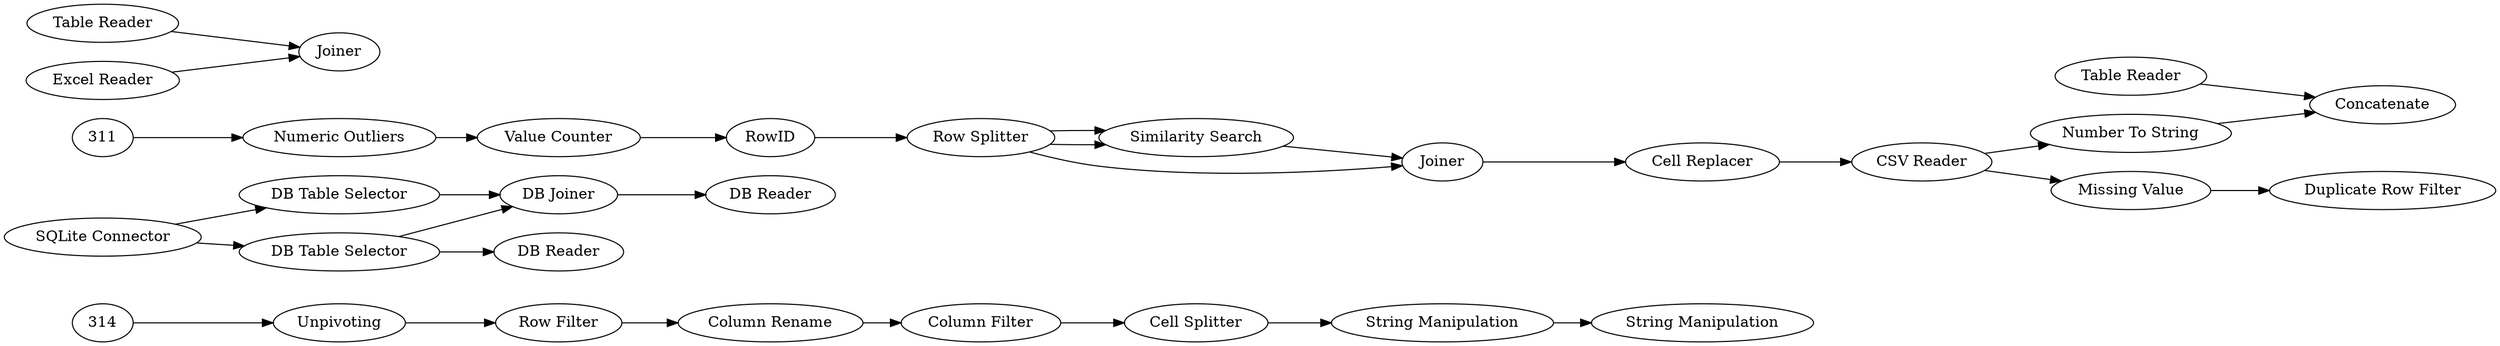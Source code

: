 digraph {
	161 [label="Cell Splitter"]
	168 [label="String Manipulation"]
	195 [label="Column Rename"]
	219 [label=Unpivoting]
	220 [label="Row Filter"]
	221 [label="Column Filter"]
	278 [label="SQLite Connector"]
	279 [label="DB Table Selector"]
	280 [label="DB Table Selector"]
	281 [label="DB Joiner"]
	282 [label="DB Reader"]
	283 [label="DB Reader"]
	312 [label="String Manipulation"]
	269 [label="Numeric Outliers"]
	276 [label="Missing Value"]
	299 [label="Duplicate Row Filter"]
	301 [label="Rule Engine"]
	176 [label="Cell Replacer"]
	187 [label="Similarity Search"]
	192 [label=Joiner]
	291 [label="Value Counter"]
	293 [label=RowID]
	307 [label="Row Splitter"]
	288 [label="Table Reader"]
	289 [label=Concatenate]
	300 [label="Number To String"]
	301 [label="CSV Reader"]
	285 [label="Table Reader"]
	287 [label=Joiner]
	290 [label="Excel Reader"]
	278 -> 279
	278 -> 280
	279 -> 283
	279 -> 281
	280 -> 281
	281 -> 282
	187 -> 192
	192 -> 176
	291 -> 293
	293 -> 307
	307 -> 192
	307 -> 187
	307 -> 187
	288 -> 289
	300 -> 289
	301 -> 300
	269 -> 291
	276 -> 299
	301 -> 276
	176 -> 301
	311 -> 269
	285 -> 287
	290 -> 287
	161 -> 312
	195 -> 221
	219 -> 220
	220 -> 195
	221 -> 161
	312 -> 168
	314 -> 219
	rankdir=LR
}
